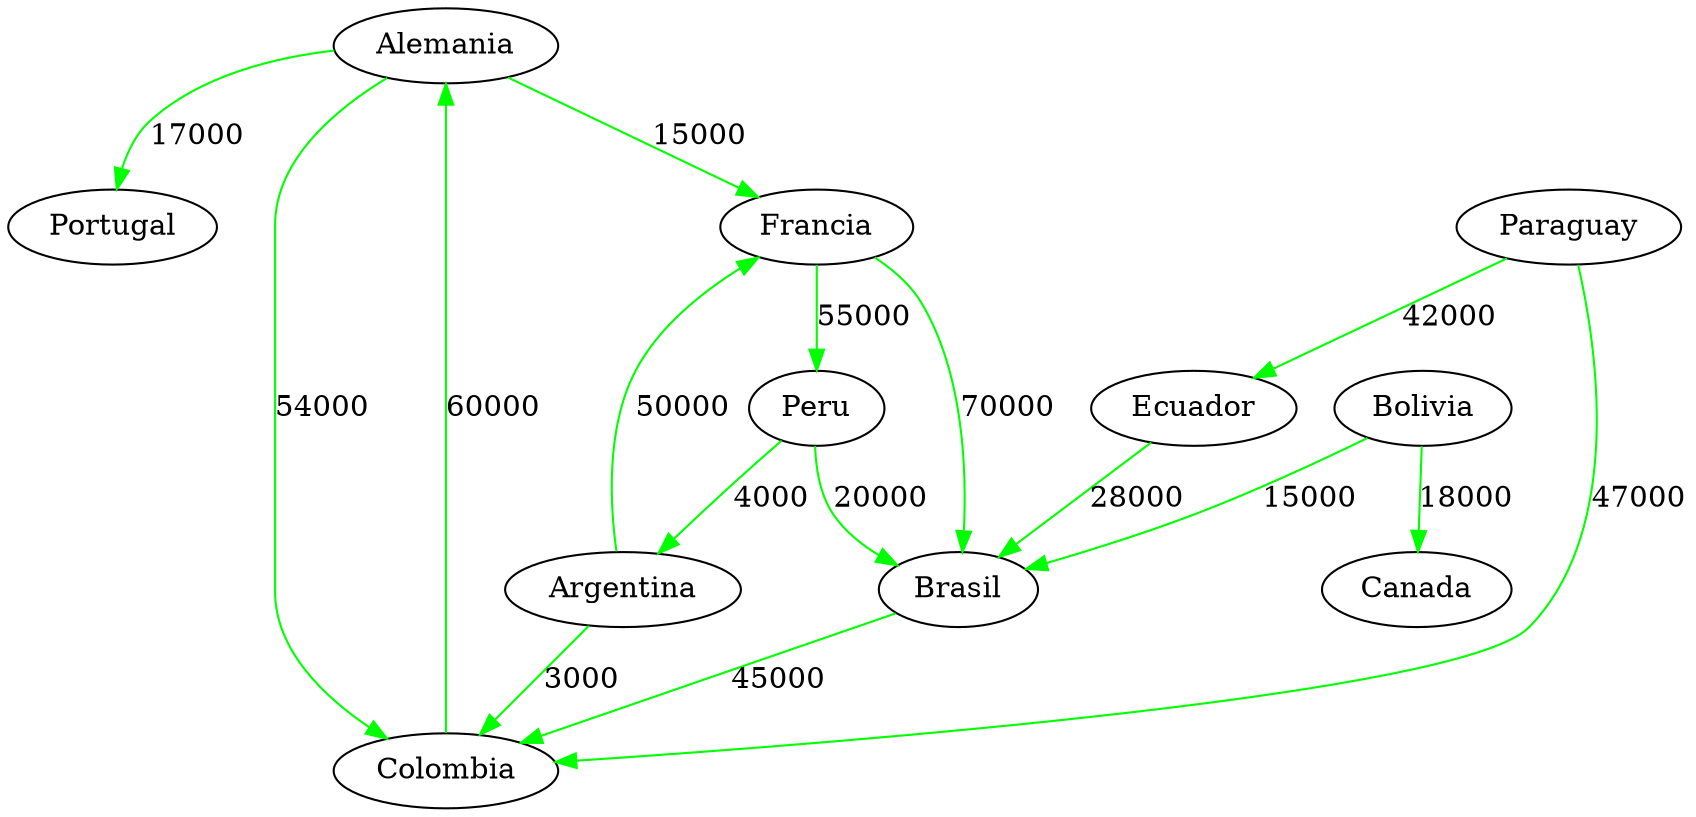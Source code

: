 digraph Grafo {
Portugal[label="Portugal"]
Peru[label="Peru"]
Paraguay[label="Paraguay"]
Francia[label="Francia"]
Ecuador[label="Ecuador"]
Colombia[label="Colombia"]
Canada[label="Canada"]
Brasil[label="Brasil"]
Bolivia[label="Bolivia"]
Argentina[label="Argentina"]
Alemania[label="Alemania"]
 Peru -> Argentina[label="4000",weight="4000" color="green"]
 Peru -> Brasil[label="20000",weight="20000" color="green"]
 Paraguay -> Ecuador[label="42000",weight="42000" color="green"]
 Paraguay -> Colombia[label="47000",weight="47000" color="green"]
 Francia -> Peru[label="55000",weight="55000" color="green"]
 Francia -> Brasil[label="70000",weight="70000" color="green"]
 Ecuador -> Brasil[label="28000",weight="28000" color="green"]
 Colombia -> Alemania[label="60000",weight="60000" color="green"]
 Brasil -> Colombia[label="45000",weight="45000" color="green"]
 Bolivia -> Brasil[label="15000",weight="15000" color="green"]
 Bolivia -> Canada[label="18000",weight="18000" color="green"]
 Argentina -> Colombia[label="3000",weight="3000" color="green"]
 Argentina -> Francia[label="50000",weight="50000" color="green"]
 Alemania -> Francia[label="15000",weight="15000" color="green"]
 Alemania -> Portugal[label="17000",weight="17000" color="green"]
 Alemania -> Colombia[label="54000",weight="54000" color="green"]
}
